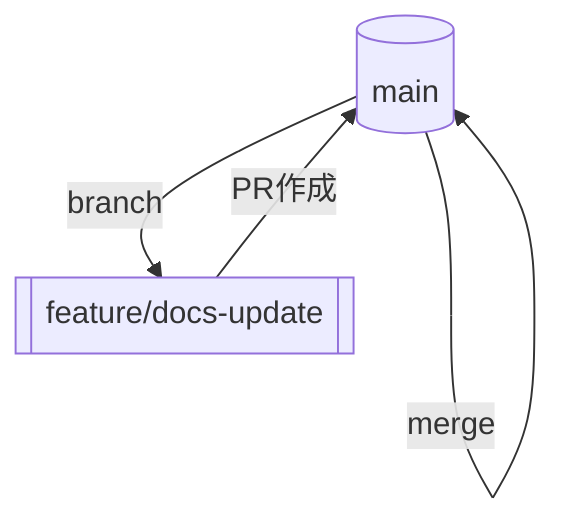 graph TD
  main[(main)]
  feat[[feature/docs-update]]
  main -->|branch| feat
  feat -->|PR作成| main
  main -->|merge| main